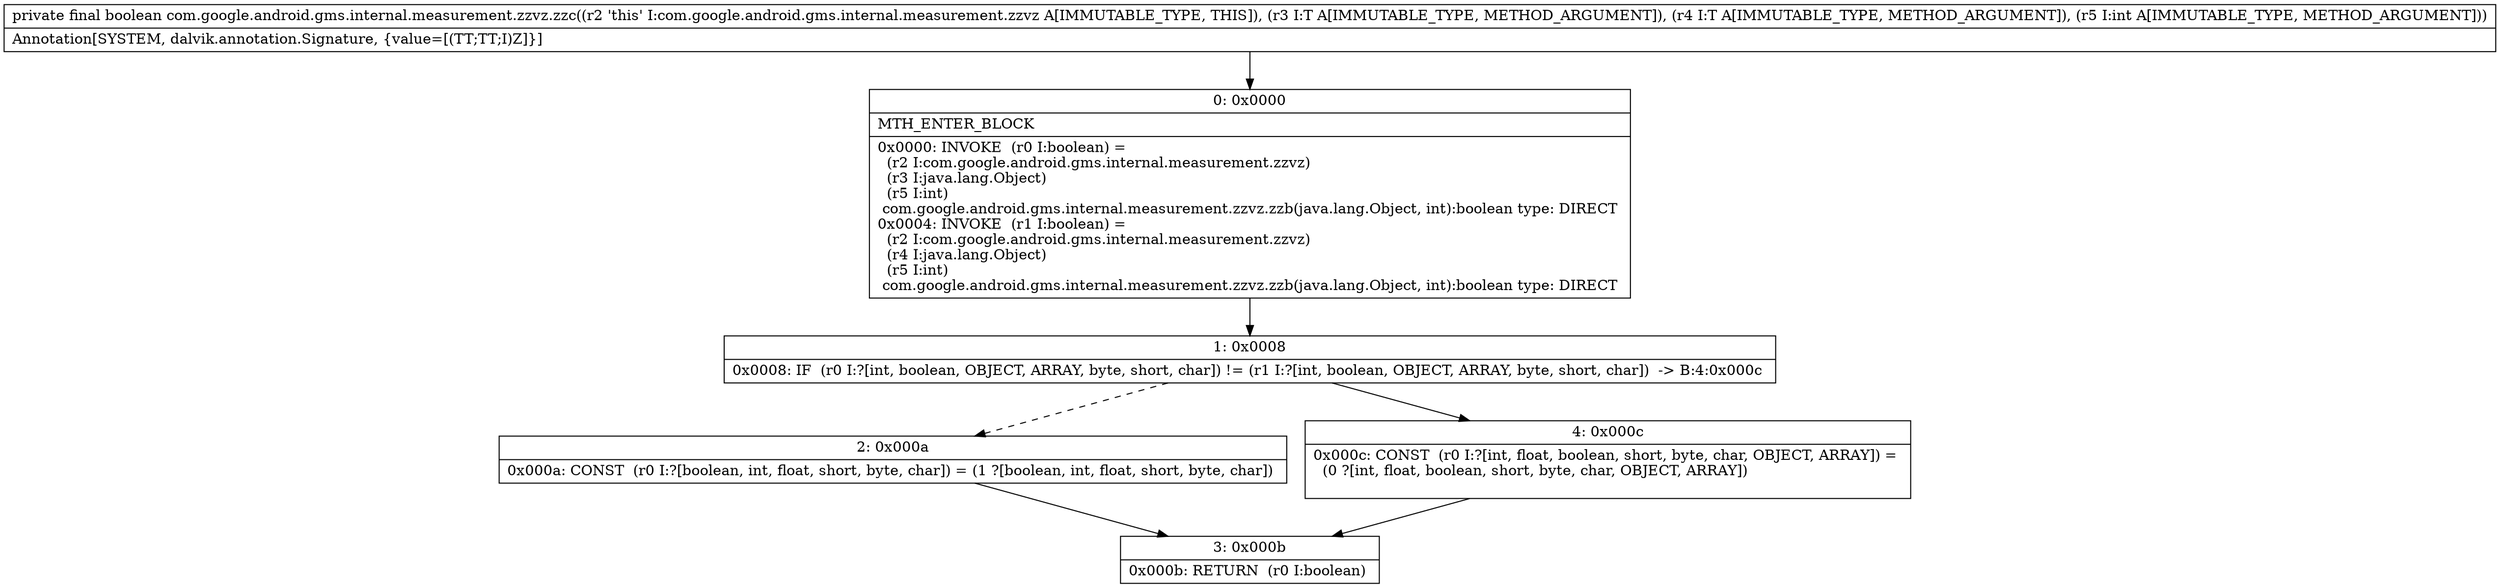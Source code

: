 digraph "CFG forcom.google.android.gms.internal.measurement.zzvz.zzc(Ljava\/lang\/Object;Ljava\/lang\/Object;I)Z" {
Node_0 [shape=record,label="{0\:\ 0x0000|MTH_ENTER_BLOCK\l|0x0000: INVOKE  (r0 I:boolean) = \l  (r2 I:com.google.android.gms.internal.measurement.zzvz)\l  (r3 I:java.lang.Object)\l  (r5 I:int)\l com.google.android.gms.internal.measurement.zzvz.zzb(java.lang.Object, int):boolean type: DIRECT \l0x0004: INVOKE  (r1 I:boolean) = \l  (r2 I:com.google.android.gms.internal.measurement.zzvz)\l  (r4 I:java.lang.Object)\l  (r5 I:int)\l com.google.android.gms.internal.measurement.zzvz.zzb(java.lang.Object, int):boolean type: DIRECT \l}"];
Node_1 [shape=record,label="{1\:\ 0x0008|0x0008: IF  (r0 I:?[int, boolean, OBJECT, ARRAY, byte, short, char]) != (r1 I:?[int, boolean, OBJECT, ARRAY, byte, short, char])  \-\> B:4:0x000c \l}"];
Node_2 [shape=record,label="{2\:\ 0x000a|0x000a: CONST  (r0 I:?[boolean, int, float, short, byte, char]) = (1 ?[boolean, int, float, short, byte, char]) \l}"];
Node_3 [shape=record,label="{3\:\ 0x000b|0x000b: RETURN  (r0 I:boolean) \l}"];
Node_4 [shape=record,label="{4\:\ 0x000c|0x000c: CONST  (r0 I:?[int, float, boolean, short, byte, char, OBJECT, ARRAY]) = \l  (0 ?[int, float, boolean, short, byte, char, OBJECT, ARRAY])\l \l}"];
MethodNode[shape=record,label="{private final boolean com.google.android.gms.internal.measurement.zzvz.zzc((r2 'this' I:com.google.android.gms.internal.measurement.zzvz A[IMMUTABLE_TYPE, THIS]), (r3 I:T A[IMMUTABLE_TYPE, METHOD_ARGUMENT]), (r4 I:T A[IMMUTABLE_TYPE, METHOD_ARGUMENT]), (r5 I:int A[IMMUTABLE_TYPE, METHOD_ARGUMENT]))  | Annotation[SYSTEM, dalvik.annotation.Signature, \{value=[(TT;TT;I)Z]\}]\l}"];
MethodNode -> Node_0;
Node_0 -> Node_1;
Node_1 -> Node_2[style=dashed];
Node_1 -> Node_4;
Node_2 -> Node_3;
Node_4 -> Node_3;
}

